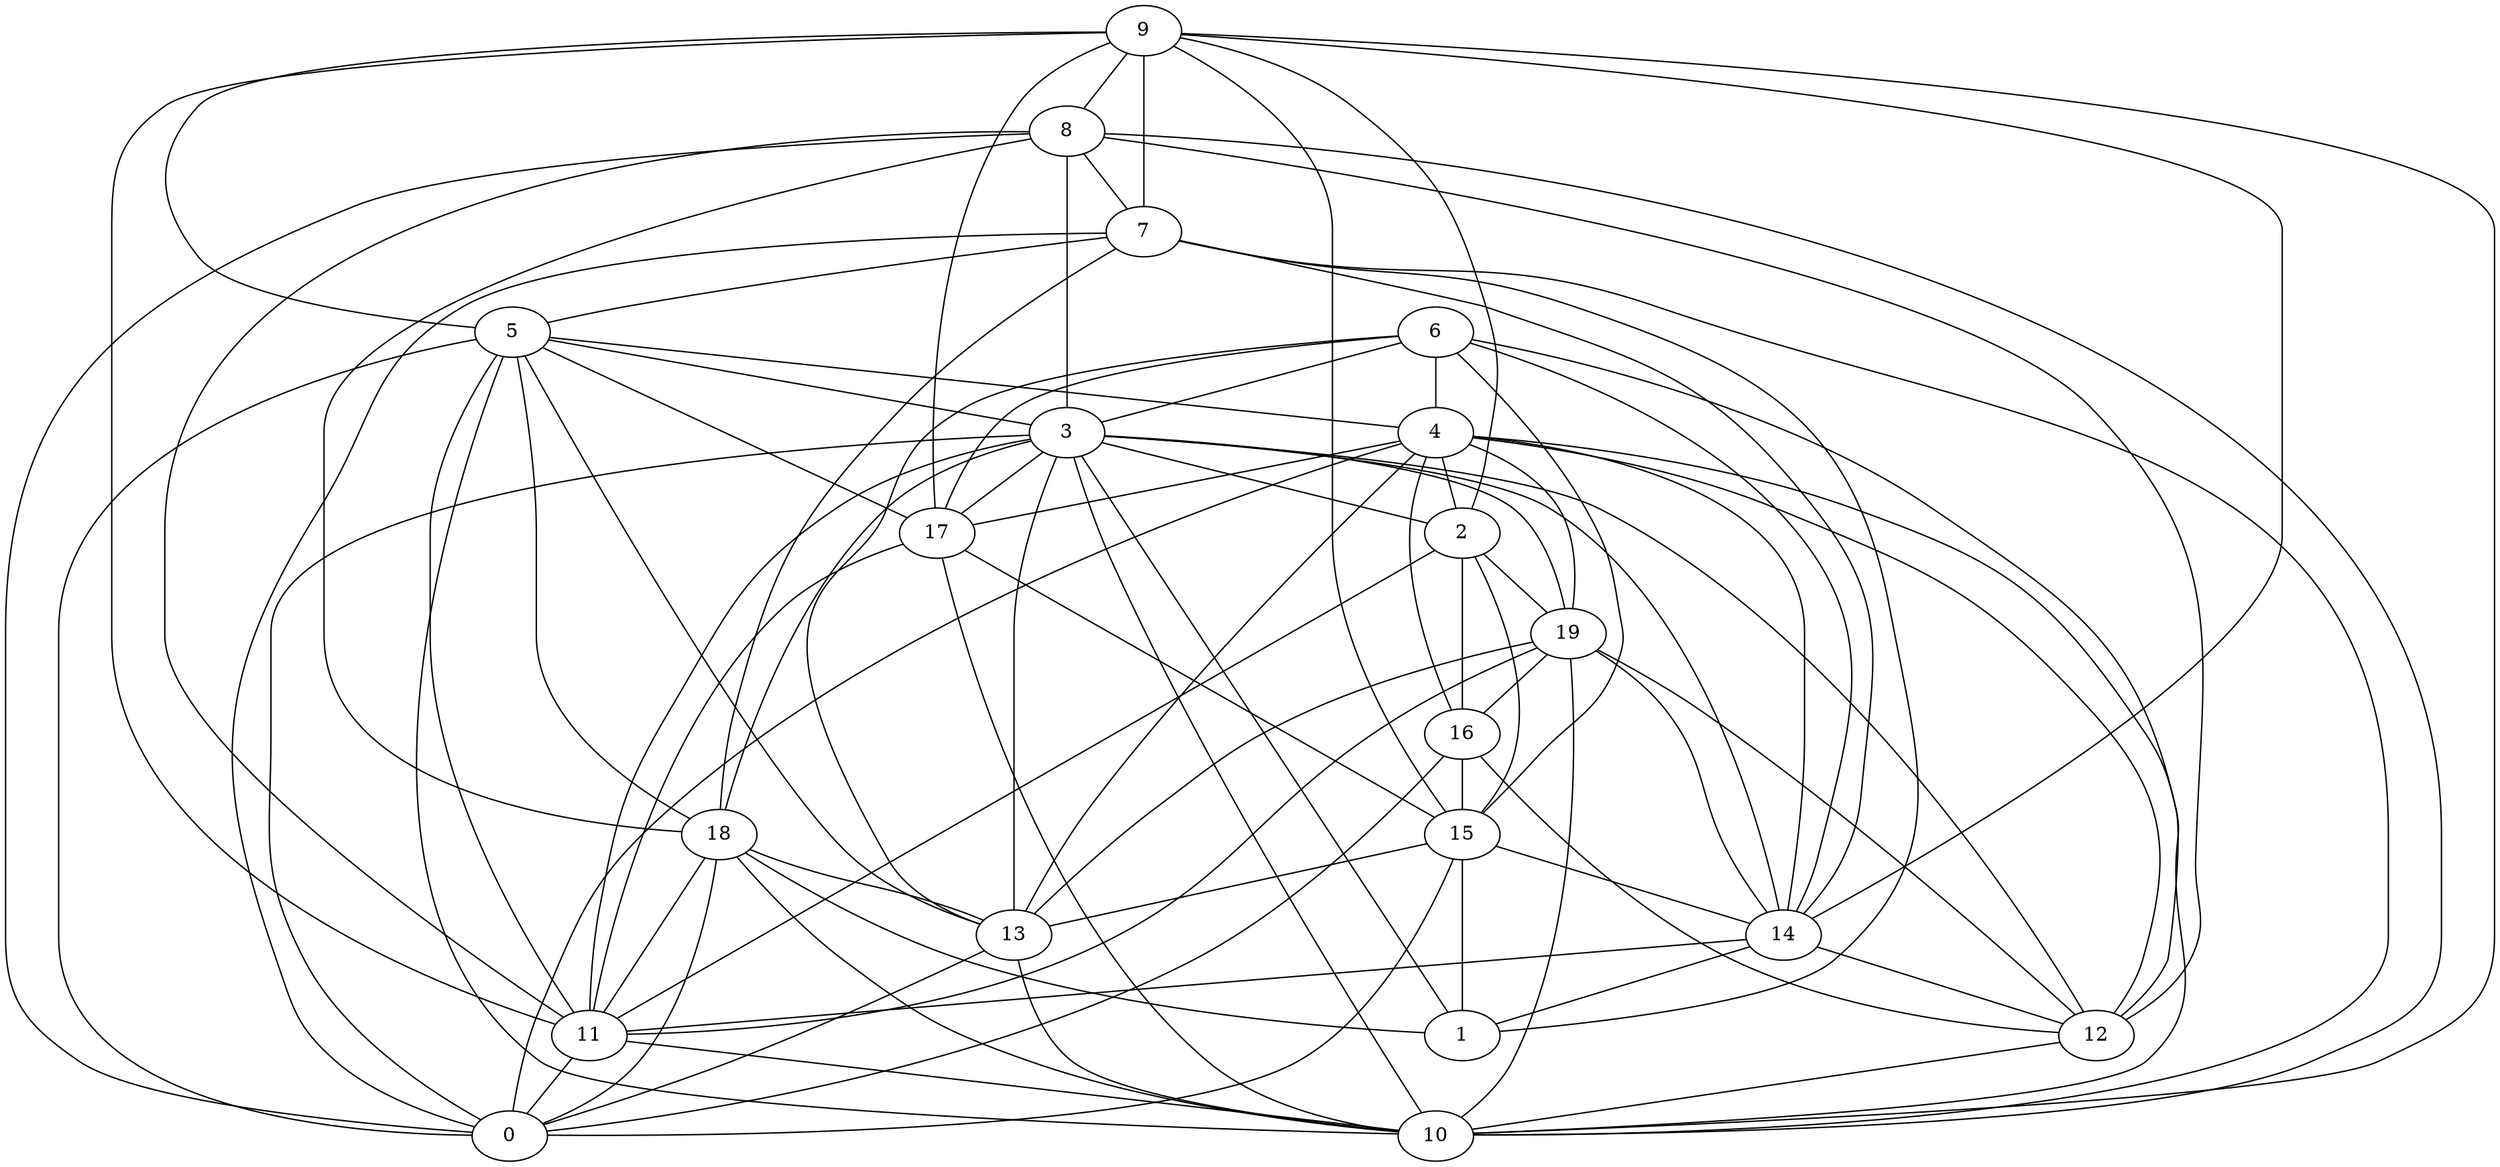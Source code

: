 digraph GG_graph {

subgraph G_graph {
edge [color = black]
"16" -> "15" [dir = none]
"16" -> "12" [dir = none]
"3" -> "1" [dir = none]
"3" -> "12" [dir = none]
"3" -> "14" [dir = none]
"3" -> "17" [dir = none]
"3" -> "0" [dir = none]
"3" -> "10" [dir = none]
"3" -> "19" [dir = none]
"3" -> "2" [dir = none]
"8" -> "10" [dir = none]
"8" -> "11" [dir = none]
"8" -> "7" [dir = none]
"2" -> "11" [dir = none]
"2" -> "15" [dir = none]
"12" -> "10" [dir = none]
"14" -> "12" [dir = none]
"9" -> "10" [dir = none]
"9" -> "2" [dir = none]
"9" -> "7" [dir = none]
"9" -> "8" [dir = none]
"4" -> "2" [dir = none]
"4" -> "19" [dir = none]
"4" -> "12" [dir = none]
"4" -> "14" [dir = none]
"4" -> "16" [dir = none]
"5" -> "13" [dir = none]
"5" -> "17" [dir = none]
"5" -> "11" [dir = none]
"5" -> "0" [dir = none]
"5" -> "4" [dir = none]
"18" -> "11" [dir = none]
"18" -> "13" [dir = none]
"18" -> "10" [dir = none]
"18" -> "1" [dir = none]
"11" -> "10" [dir = none]
"6" -> "12" [dir = none]
"6" -> "3" [dir = none]
"6" -> "15" [dir = none]
"6" -> "14" [dir = none]
"6" -> "17" [dir = none]
"19" -> "13" [dir = none]
"19" -> "14" [dir = none]
"19" -> "16" [dir = none]
"19" -> "10" [dir = none]
"19" -> "11" [dir = none]
"17" -> "11" [dir = none]
"17" -> "10" [dir = none]
"17" -> "15" [dir = none]
"7" -> "0" [dir = none]
"7" -> "10" [dir = none]
"7" -> "5" [dir = none]
"7" -> "1" [dir = none]
"7" -> "18" [dir = none]
"7" -> "14" [dir = none]
"15" -> "0" [dir = none]
"13" -> "0" [dir = none]
"19" -> "12" [dir = none]
"6" -> "4" [dir = none]
"9" -> "11" [dir = none]
"14" -> "1" [dir = none]
"11" -> "0" [dir = none]
"5" -> "3" [dir = none]
"9" -> "15" [dir = none]
"15" -> "14" [dir = none]
"16" -> "0" [dir = none]
"8" -> "0" [dir = none]
"15" -> "13" [dir = none]
"4" -> "0" [dir = none]
"3" -> "11" [dir = none]
"15" -> "1" [dir = none]
"14" -> "11" [dir = none]
"6" -> "13" [dir = none]
"4" -> "17" [dir = none]
"5" -> "18" [dir = none]
"3" -> "13" [dir = none]
"8" -> "3" [dir = none]
"8" -> "12" [dir = none]
"2" -> "16" [dir = none]
"9" -> "5" [dir = none]
"8" -> "18" [dir = none]
"9" -> "17" [dir = none]
"5" -> "10" [dir = none]
"4" -> "13" [dir = none]
"2" -> "19" [dir = none]
"3" -> "18" [dir = none]
"4" -> "10" [dir = none]
"13" -> "10" [dir = none]
"18" -> "0" [dir = none]
"9" -> "14" [dir = none]
}

}
